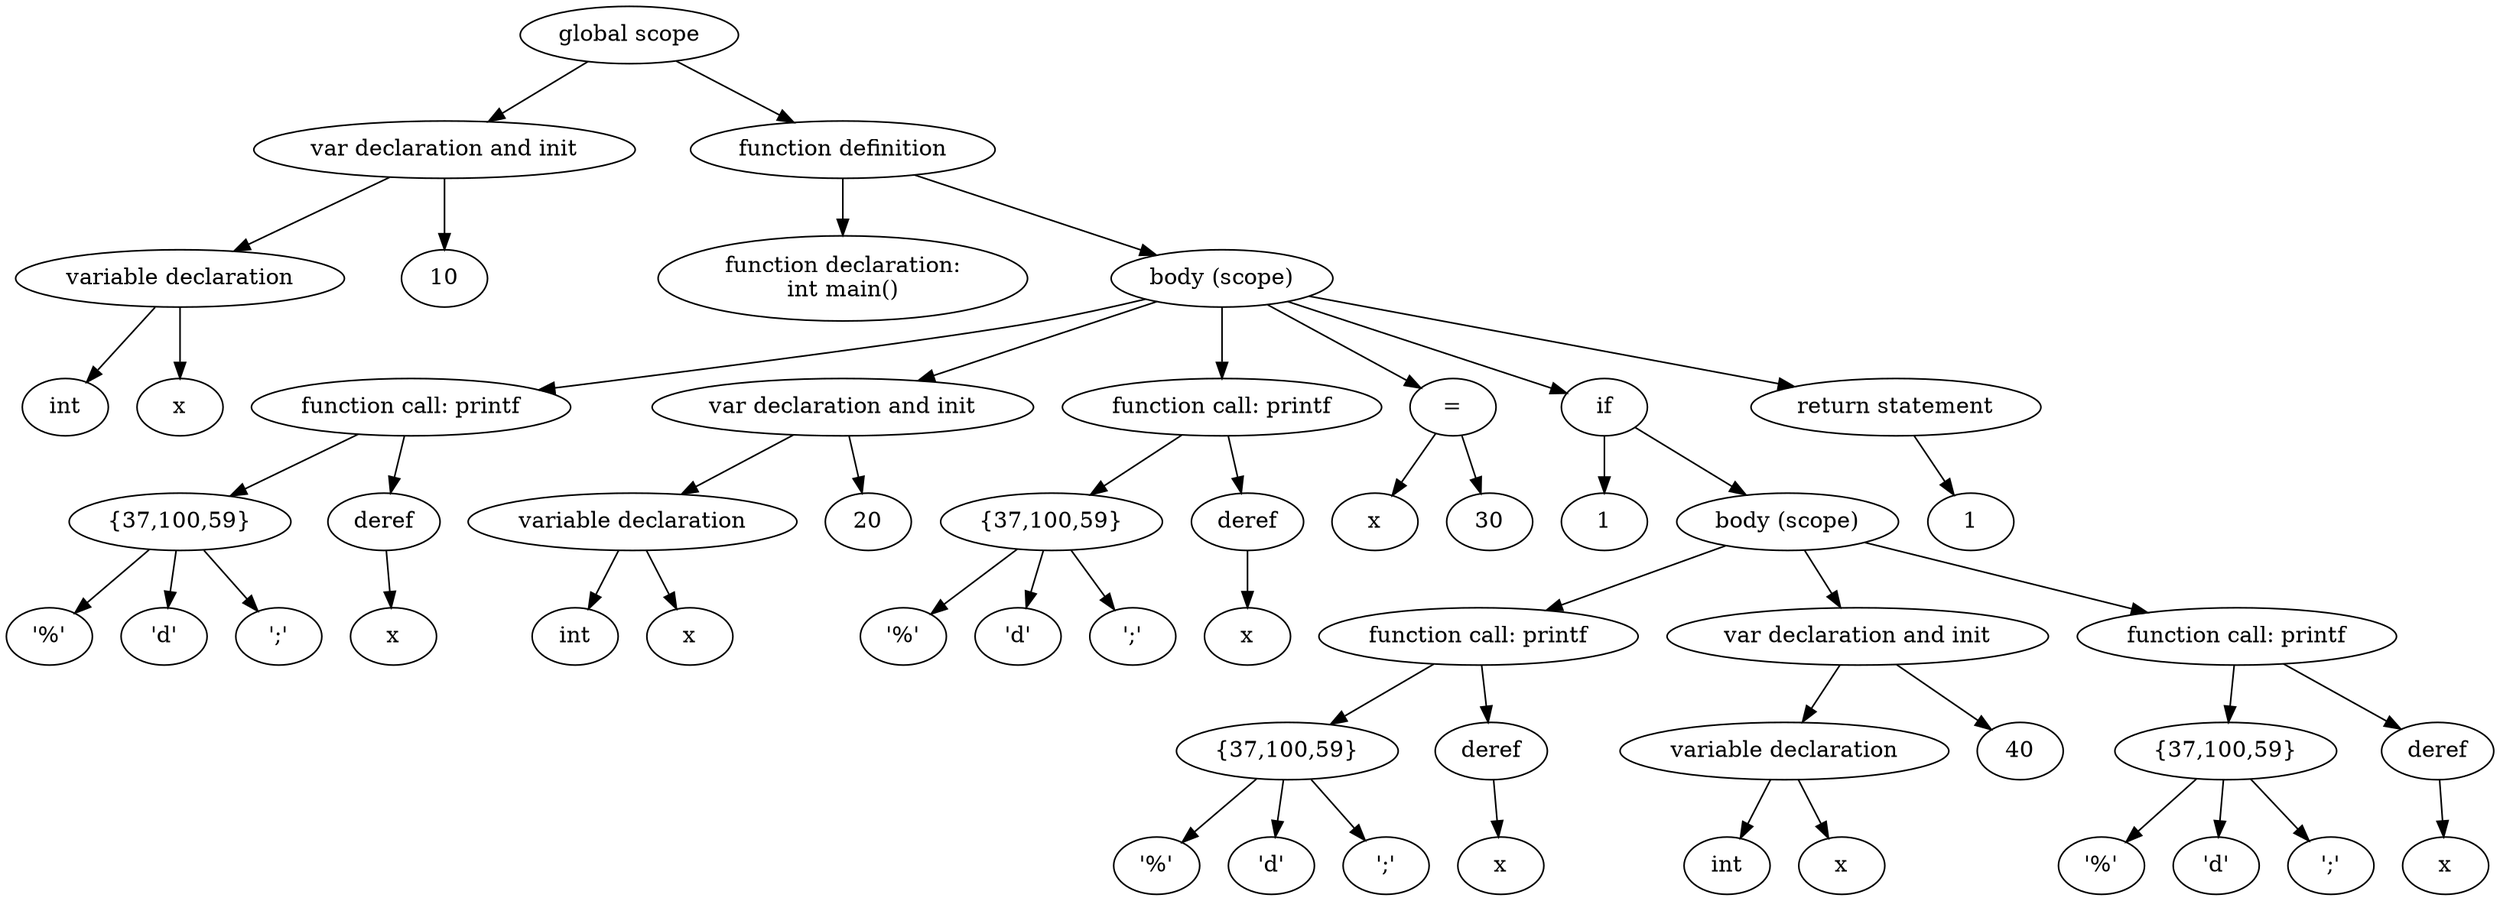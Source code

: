 digraph "Abstract Syntax Tree" {
	140480001783840 [label=int]
	140480001784368 -> 140480001783840
	140480001782496 [label=x]
	140480001784368 -> 140480001782496
	140480001784368 [label="variable declaration"]
	140480000729536 -> 140480001784368
	140480001784704 [label=10]
	140480000729536 -> 140480001784704
	140480000729536 [label="var declaration and init"]
	140480001785568 -> 140480000729536
	140480000729584 [label="function declaration:
int main()"]
	140480000730592 -> 140480000729584
	140480000730448 [label="'%'"]
	140480000249424 -> 140480000730448
	140480000247216 [label="'d'"]
	140480000249424 -> 140480000247216
	140480000247600 [label="';'"]
	140480000249424 -> 140480000247600
	140480000249424 [label="{37,100,59}"]
	140480000729488 -> 140480000249424
	140480000246544 [label=x]
	140480000246688 -> 140480000246544
	140480000246688 [label=deref]
	140480000729488 -> 140480000246688
	140480000729488 [label="function call: printf"]
	140480000730016 -> 140480000729488
	140480000246880 [label=int]
	140480000247504 -> 140480000246880
	140480000730544 [label=x]
	140480000247504 -> 140480000730544
	140480000247504 [label="variable declaration"]
	140480000247360 -> 140480000247504
	140480000249040 [label=20]
	140480000247360 -> 140480000249040
	140480000247360 [label="var declaration and init"]
	140480000730016 -> 140480000247360
	140480000691264 [label="'%'"]
	140480000691840 -> 140480000691264
	140480000690400 [label="'d'"]
	140480000691840 -> 140480000690400
	140480000691360 [label="';'"]
	140480000691840 -> 140480000691360
	140480000691840 [label="{37,100,59}"]
	140480000248608 -> 140480000691840
	140480000689824 [label=x]
	140480000688624 -> 140480000689824
	140480000688624 [label=deref]
	140480000248608 -> 140480000688624
	140480000248608 [label="function call: printf"]
	140480000730016 -> 140480000248608
	140480000248800 [label=x]
	140480000690496 -> 140480000248800
	140480000689488 [label=30]
	140480000690496 -> 140480000689488
	140480000690496 [label="="]
	140480000730016 -> 140480000690496
	140480000688432 [label=1]
	140480000689392 -> 140480000688432
	140480000689200 [label="'%'"]
	140480000690688 -> 140480000689200
	140480000688816 [label="'d'"]
	140480000690688 -> 140480000688816
	140480000690064 [label="';'"]
	140480000690688 -> 140480000690064
	140480000690688 [label="{37,100,59}"]
	140480000688912 -> 140480000690688
	140480000688336 [label=x]
	140480000690784 -> 140480000688336
	140480000690784 [label=deref]
	140480000688912 -> 140480000690784
	140480000688912 [label="function call: printf"]
	140480000688960 -> 140480000688912
	140480000688240 [label=int]
	140480000690016 -> 140480000688240
	140480000689920 [label=x]
	140480000690016 -> 140480000689920
	140480000690016 [label="variable declaration"]
	140480000691504 -> 140480000690016
	140480000689776 [label=40]
	140480000691504 -> 140480000689776
	140480000691504 [label="var declaration and init"]
	140480000688960 -> 140480000691504
	140480000690880 [label="'%'"]
	140480000688384 -> 140480000690880
	140480000690976 [label="'d'"]
	140480000688384 -> 140480000690976
	140480000690304 [label="';'"]
	140480000688384 -> 140480000690304
	140480000688384 [label="{37,100,59}"]
	140480000689152 -> 140480000688384
	140480000869904 [label=x]
	140480000870960 -> 140480000869904
	140480000870960 [label=deref]
	140480000689152 -> 140480000870960
	140480000689152 [label="function call: printf"]
	140480000688960 -> 140480000689152
	140480000688960 [label="body (scope)"]
	140480000689392 -> 140480000688960
	140480000689392 [label=if]
	140480000730016 -> 140480000689392
	140480000689872 [label=1]
	140480000871872 -> 140480000689872
	140480000871872 [label="return statement"]
	140480000730016 -> 140480000871872
	140480000730016 [label="body (scope)"]
	140480000730592 -> 140480000730016
	140480000730592 [label="function definition"]
	140480001785568 -> 140480000730592
	140480001785568 [label="global scope"]
}
